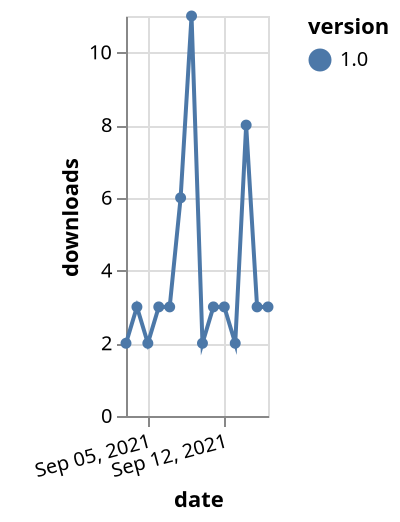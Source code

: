 {"$schema": "https://vega.github.io/schema/vega-lite/v5.json", "description": "A simple bar chart with embedded data.", "data": {"values": [{"date": "2021-09-03", "total": 4479, "delta": 2, "version": "1.0"}, {"date": "2021-09-04", "total": 4482, "delta": 3, "version": "1.0"}, {"date": "2021-09-05", "total": 4484, "delta": 2, "version": "1.0"}, {"date": "2021-09-06", "total": 4487, "delta": 3, "version": "1.0"}, {"date": "2021-09-07", "total": 4490, "delta": 3, "version": "1.0"}, {"date": "2021-09-08", "total": 4496, "delta": 6, "version": "1.0"}, {"date": "2021-09-09", "total": 4507, "delta": 11, "version": "1.0"}, {"date": "2021-09-10", "total": 4509, "delta": 2, "version": "1.0"}, {"date": "2021-09-11", "total": 4512, "delta": 3, "version": "1.0"}, {"date": "2021-09-12", "total": 4515, "delta": 3, "version": "1.0"}, {"date": "2021-09-13", "total": 4517, "delta": 2, "version": "1.0"}, {"date": "2021-09-14", "total": 4525, "delta": 8, "version": "1.0"}, {"date": "2021-09-15", "total": 4528, "delta": 3, "version": "1.0"}, {"date": "2021-09-16", "total": 4531, "delta": 3, "version": "1.0"}]}, "width": "container", "mark": {"type": "line", "point": {"filled": true}}, "encoding": {"x": {"field": "date", "type": "temporal", "timeUnit": "yearmonthdate", "title": "date", "axis": {"labelAngle": -15}}, "y": {"field": "delta", "type": "quantitative", "title": "downloads"}, "color": {"field": "version", "type": "nominal"}, "tooltip": {"field": "delta"}}}